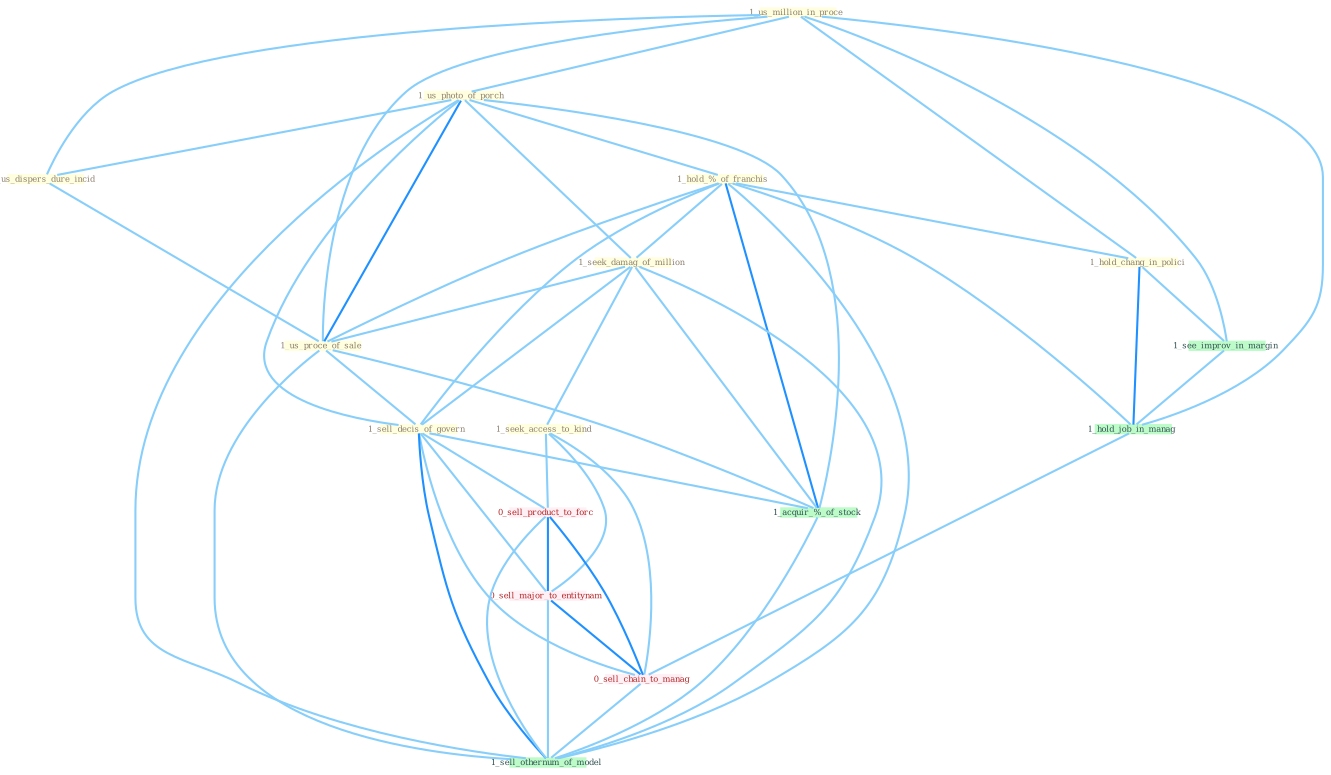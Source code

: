 Graph G{ 
    node
    [shape=polygon,style=filled,width=.5,height=.06,color="#BDFCC9",fixedsize=true,fontsize=4,
    fontcolor="#2f4f4f"];
    {node
    [color="#ffffe0", fontcolor="#8b7d6b"] "1_us_million_in_proce " "1_us_photo_of_porch " "1_hold_%_of_franchis " "0_us_dispers_dure_incid " "1_seek_damag_of_million " "1_us_proce_of_sale " "1_seek_access_to_kind " "1_sell_decis_of_govern " "1_hold_chang_in_polici "}
{node [color="#fff0f5", fontcolor="#b22222"] "0_sell_product_to_forc " "0_sell_major_to_entitynam " "0_sell_chain_to_manag "}
edge [color="#B0E2FF"];

	"1_us_million_in_proce " -- "1_us_photo_of_porch " [w="1", color="#87cefa" ];
	"1_us_million_in_proce " -- "0_us_dispers_dure_incid " [w="1", color="#87cefa" ];
	"1_us_million_in_proce " -- "1_us_proce_of_sale " [w="1", color="#87cefa" ];
	"1_us_million_in_proce " -- "1_hold_chang_in_polici " [w="1", color="#87cefa" ];
	"1_us_million_in_proce " -- "1_see_improv_in_margin " [w="1", color="#87cefa" ];
	"1_us_million_in_proce " -- "1_hold_job_in_manag " [w="1", color="#87cefa" ];
	"1_us_photo_of_porch " -- "1_hold_%_of_franchis " [w="1", color="#87cefa" ];
	"1_us_photo_of_porch " -- "0_us_dispers_dure_incid " [w="1", color="#87cefa" ];
	"1_us_photo_of_porch " -- "1_seek_damag_of_million " [w="1", color="#87cefa" ];
	"1_us_photo_of_porch " -- "1_us_proce_of_sale " [w="2", color="#1e90ff" , len=0.8];
	"1_us_photo_of_porch " -- "1_sell_decis_of_govern " [w="1", color="#87cefa" ];
	"1_us_photo_of_porch " -- "1_acquir_%_of_stock " [w="1", color="#87cefa" ];
	"1_us_photo_of_porch " -- "1_sell_othernum_of_model " [w="1", color="#87cefa" ];
	"1_hold_%_of_franchis " -- "1_seek_damag_of_million " [w="1", color="#87cefa" ];
	"1_hold_%_of_franchis " -- "1_us_proce_of_sale " [w="1", color="#87cefa" ];
	"1_hold_%_of_franchis " -- "1_sell_decis_of_govern " [w="1", color="#87cefa" ];
	"1_hold_%_of_franchis " -- "1_hold_chang_in_polici " [w="1", color="#87cefa" ];
	"1_hold_%_of_franchis " -- "1_acquir_%_of_stock " [w="2", color="#1e90ff" , len=0.8];
	"1_hold_%_of_franchis " -- "1_hold_job_in_manag " [w="1", color="#87cefa" ];
	"1_hold_%_of_franchis " -- "1_sell_othernum_of_model " [w="1", color="#87cefa" ];
	"0_us_dispers_dure_incid " -- "1_us_proce_of_sale " [w="1", color="#87cefa" ];
	"1_seek_damag_of_million " -- "1_us_proce_of_sale " [w="1", color="#87cefa" ];
	"1_seek_damag_of_million " -- "1_seek_access_to_kind " [w="1", color="#87cefa" ];
	"1_seek_damag_of_million " -- "1_sell_decis_of_govern " [w="1", color="#87cefa" ];
	"1_seek_damag_of_million " -- "1_acquir_%_of_stock " [w="1", color="#87cefa" ];
	"1_seek_damag_of_million " -- "1_sell_othernum_of_model " [w="1", color="#87cefa" ];
	"1_us_proce_of_sale " -- "1_sell_decis_of_govern " [w="1", color="#87cefa" ];
	"1_us_proce_of_sale " -- "1_acquir_%_of_stock " [w="1", color="#87cefa" ];
	"1_us_proce_of_sale " -- "1_sell_othernum_of_model " [w="1", color="#87cefa" ];
	"1_seek_access_to_kind " -- "0_sell_product_to_forc " [w="1", color="#87cefa" ];
	"1_seek_access_to_kind " -- "0_sell_major_to_entitynam " [w="1", color="#87cefa" ];
	"1_seek_access_to_kind " -- "0_sell_chain_to_manag " [w="1", color="#87cefa" ];
	"1_sell_decis_of_govern " -- "1_acquir_%_of_stock " [w="1", color="#87cefa" ];
	"1_sell_decis_of_govern " -- "0_sell_product_to_forc " [w="1", color="#87cefa" ];
	"1_sell_decis_of_govern " -- "0_sell_major_to_entitynam " [w="1", color="#87cefa" ];
	"1_sell_decis_of_govern " -- "0_sell_chain_to_manag " [w="1", color="#87cefa" ];
	"1_sell_decis_of_govern " -- "1_sell_othernum_of_model " [w="2", color="#1e90ff" , len=0.8];
	"1_hold_chang_in_polici " -- "1_see_improv_in_margin " [w="1", color="#87cefa" ];
	"1_hold_chang_in_polici " -- "1_hold_job_in_manag " [w="2", color="#1e90ff" , len=0.8];
	"1_see_improv_in_margin " -- "1_hold_job_in_manag " [w="1", color="#87cefa" ];
	"1_acquir_%_of_stock " -- "1_sell_othernum_of_model " [w="1", color="#87cefa" ];
	"1_hold_job_in_manag " -- "0_sell_chain_to_manag " [w="1", color="#87cefa" ];
	"0_sell_product_to_forc " -- "0_sell_major_to_entitynam " [w="2", color="#1e90ff" , len=0.8];
	"0_sell_product_to_forc " -- "0_sell_chain_to_manag " [w="2", color="#1e90ff" , len=0.8];
	"0_sell_product_to_forc " -- "1_sell_othernum_of_model " [w="1", color="#87cefa" ];
	"0_sell_major_to_entitynam " -- "0_sell_chain_to_manag " [w="2", color="#1e90ff" , len=0.8];
	"0_sell_major_to_entitynam " -- "1_sell_othernum_of_model " [w="1", color="#87cefa" ];
	"0_sell_chain_to_manag " -- "1_sell_othernum_of_model " [w="1", color="#87cefa" ];
}